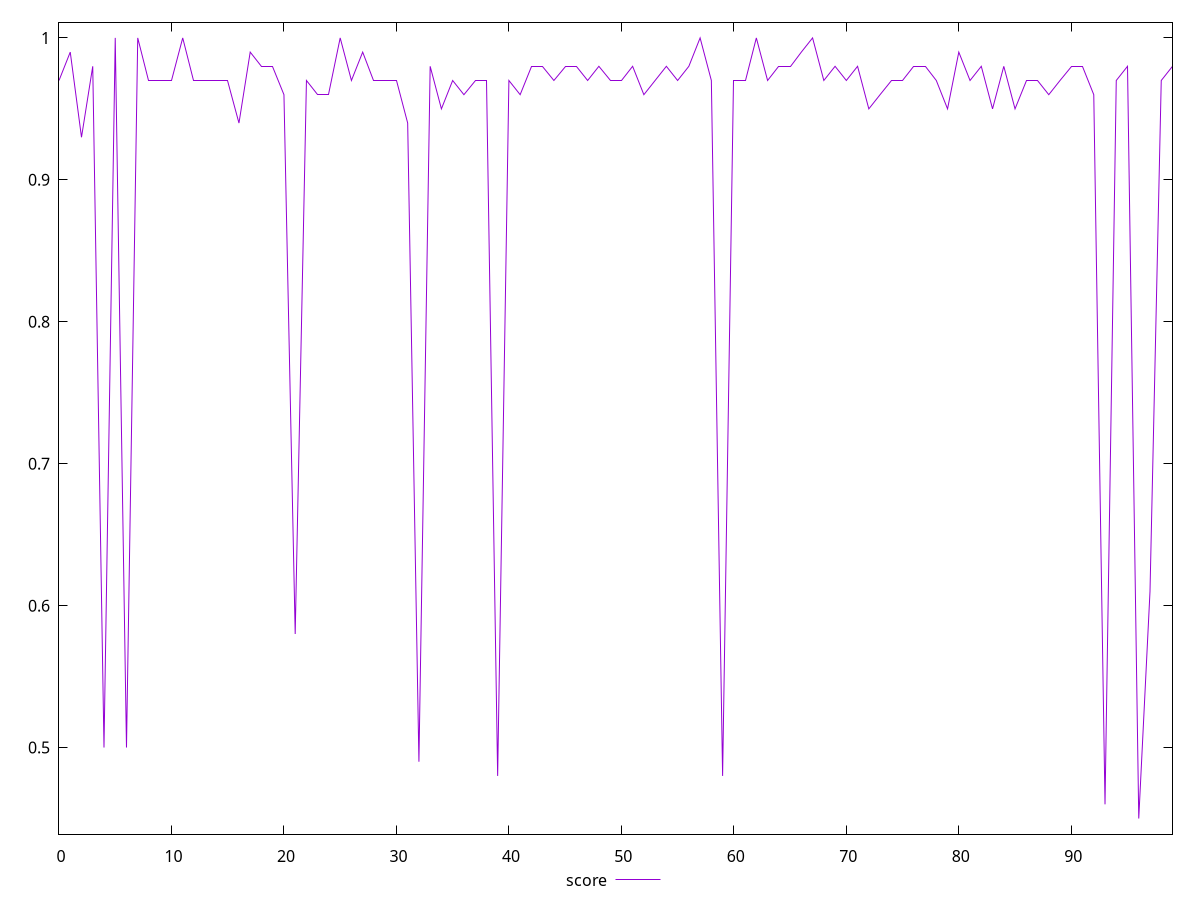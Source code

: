 reset

$score <<EOF
0 0.97
1 0.99
2 0.93
3 0.98
4 0.5
5 1
6 0.5
7 1
8 0.97
9 0.97
10 0.97
11 1
12 0.97
13 0.97
14 0.97
15 0.97
16 0.94
17 0.99
18 0.98
19 0.98
20 0.96
21 0.58
22 0.97
23 0.96
24 0.96
25 1
26 0.97
27 0.99
28 0.97
29 0.97
30 0.97
31 0.94
32 0.49
33 0.98
34 0.95
35 0.97
36 0.96
37 0.97
38 0.97
39 0.48
40 0.97
41 0.96
42 0.98
43 0.98
44 0.97
45 0.98
46 0.98
47 0.97
48 0.98
49 0.97
50 0.97
51 0.98
52 0.96
53 0.97
54 0.98
55 0.97
56 0.98
57 1
58 0.97
59 0.48
60 0.97
61 0.97
62 1
63 0.97
64 0.98
65 0.98
66 0.99
67 1
68 0.97
69 0.98
70 0.97
71 0.98
72 0.95
73 0.96
74 0.97
75 0.97
76 0.98
77 0.98
78 0.97
79 0.95
80 0.99
81 0.97
82 0.98
83 0.95
84 0.98
85 0.95
86 0.97
87 0.97
88 0.96
89 0.97
90 0.98
91 0.98
92 0.96
93 0.46
94 0.97
95 0.98
96 0.45
97 0.61
98 0.97
99 0.98
EOF

set key outside below
set xrange [0:99]
set yrange [0.439:1.011]
set trange [0.439:1.011]
set terminal svg size 640, 500 enhanced background rgb 'white'
set output "reports/report_00028_2021-02-24T12-49-42.674Z/first-cpu-idle/samples/card/score/values.svg"

plot $score title "score" with line

reset
